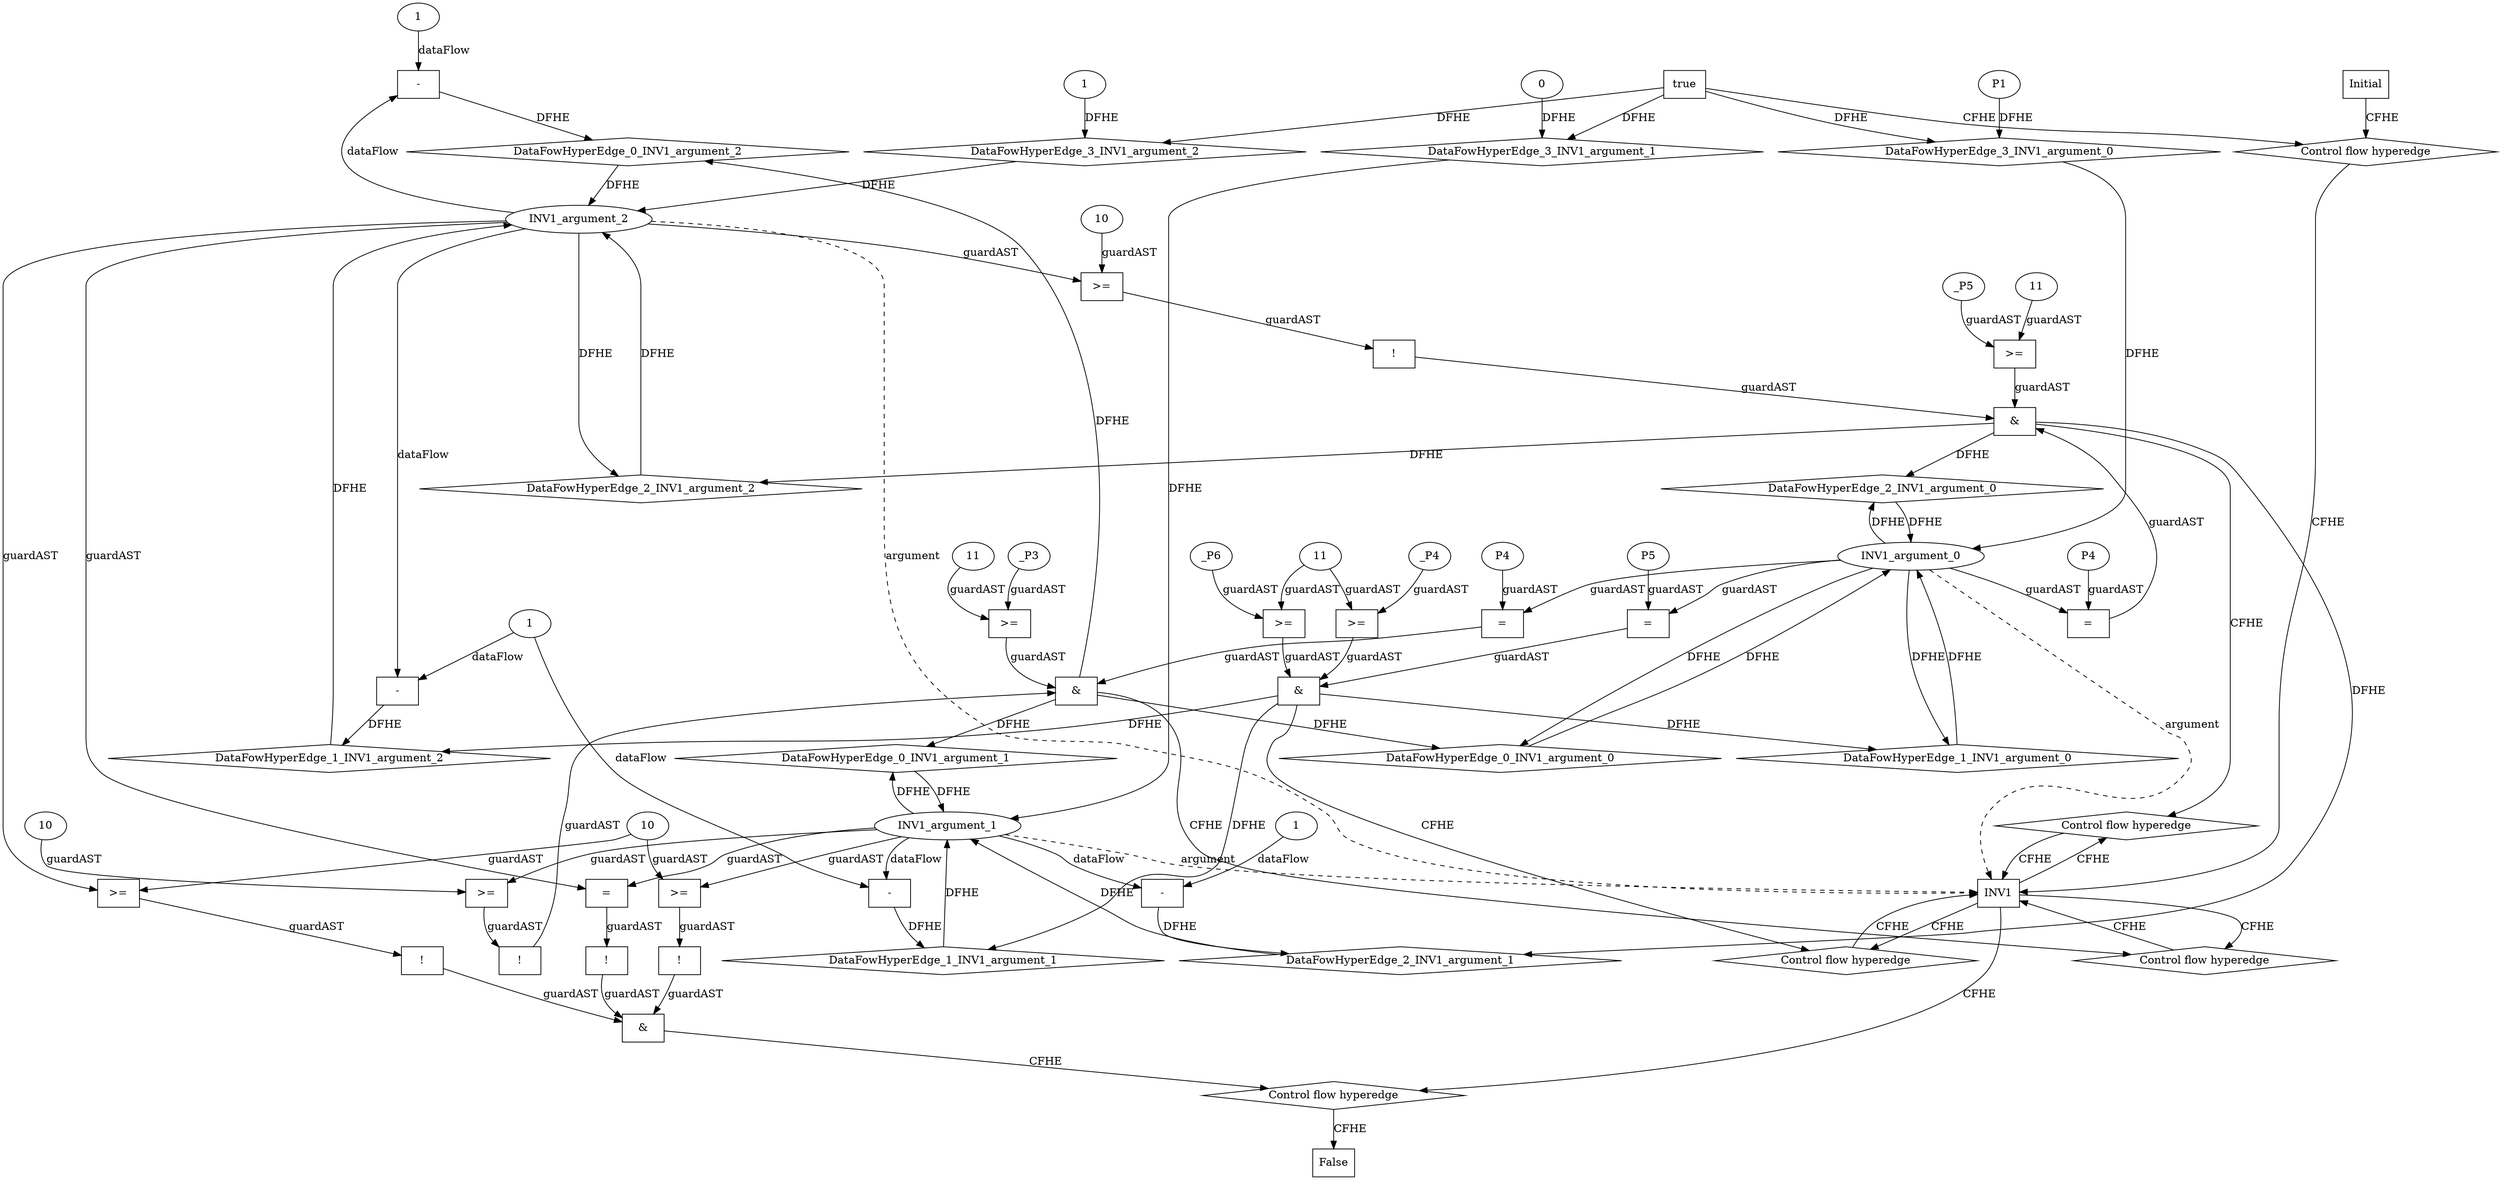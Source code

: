 // Horn Graph
digraph {
	"xxxINV1___INV1_0xxxdataFlow_0_node_0" [label="-"  nodeName="xxxINV1___INV1_0xxxdataFlow_0_node_0" class=Operator GNNNodeID=3 shape=rect]
	"xxxINV1___INV1_0xxxdataFlow_0_node_2" [label="1"  nodeName="xxxINV1___INV1_0xxxdataFlow_0_node_2" class=IdealInt GNNNodeID=4]
		"INV1_argument_2" -> "xxxINV1___INV1_0xxxdataFlow_0_node_0" [ label="dataFlow"]
		"xxxINV1___INV1_0xxxdataFlow_0_node_2" -> "xxxINV1___INV1_0xxxdataFlow_0_node_0" [ label="dataFlow"]
	"xxxINV1___INV1_0xxxguard_0_node_0" [label="!"  nodeName="xxxINV1___INV1_0xxxguard_0_node_0" class=Operator GNNNodeID=5 shape=rect]
	"xxxINV1___INV1_0xxxguard_0_node_1" [label=">="  nodeName="xxxINV1___INV1_0xxxguard_0_node_1" class=Operator GNNNodeID=6 shape=rect]
	"xxxINV1___INV1_0xxxguard_0_node_2" [label="10"  nodeName="xxxINV1___INV1_0xxxguard_0_node_2" class=IdealInt GNNNodeID=7]
		"xxxINV1___INV1_0xxxguard_0_node_1" -> "xxxINV1___INV1_0xxxguard_0_node_0" [ label="guardAST"]
		"xxxINV1___INV1_0xxxguard_0_node_2" -> "xxxINV1___INV1_0xxxguard_0_node_1" [ label="guardAST"]
		"INV1_argument_1" -> "xxxINV1___INV1_0xxxguard_0_node_1" [ label="guardAST"]
	"xxxINV1___INV1_0xxxguard1_node_0" [label=">="  nodeName="xxxINV1___INV1_0xxxguard1_node_0" class=Operator GNNNodeID=8 shape=rect]
	"xxxINV1___INV1_0xxxguard1_node_1" [label="11"  nodeName="xxxINV1___INV1_0xxxguard1_node_1" class=IdealInt GNNNodeID=9]
	"xxxINV1___INV1_0xxxguard1_node_2" [label="_P3"  nodeName="xxxINV1___INV1_0xxxguard1_node_2" class=symbolicConstant GNNNodeID=10]
		"xxxINV1___INV1_0xxxguard1_node_1" -> "xxxINV1___INV1_0xxxguard1_node_0" [ label="guardAST"]
		"xxxINV1___INV1_0xxxguard1_node_2" -> "xxxINV1___INV1_0xxxguard1_node_0" [ label="guardAST"]
	"xxxINV1___INV1_0xxxguard2_node_0" [label="="  nodeName="xxxINV1___INV1_0xxxguard2_node_0" class=Operator GNNNodeID=11 shape=rect]
	"xxxINV1___INV1_0xxxguard2_node_1" [label="P4"  nodeName="xxxINV1___INV1_0xxxguard2_node_1" class=symbolicConstant GNNNodeID=12]
		"xxxINV1___INV1_0xxxguard2_node_1" -> "xxxINV1___INV1_0xxxguard2_node_0" [ label="guardAST"]
		"INV1_argument_0" -> "xxxINV1___INV1_0xxxguard2_node_0" [ label="guardAST"]
	"xxxINV1___INV1_1xxxdataFlow_0_node_0" [label="-"  nodeName="xxxINV1___INV1_1xxxdataFlow_0_node_0" class=Operator GNNNodeID=13 shape=rect]
	"xxxINV1___INV1_1xxxdataFlow_0_node_2" [label="1"  nodeName="xxxINV1___INV1_1xxxdataFlow_0_node_2" class=IdealInt GNNNodeID=14]
		"INV1_argument_1" -> "xxxINV1___INV1_1xxxdataFlow_0_node_0" [ label="dataFlow"]
		"xxxINV1___INV1_1xxxdataFlow_0_node_2" -> "xxxINV1___INV1_1xxxdataFlow_0_node_0" [ label="dataFlow"]
	"xxxINV1___INV1_1xxxdataFlow1_node_0" [label="-"  nodeName="xxxINV1___INV1_1xxxdataFlow1_node_0" class=Operator GNNNodeID=15 shape=rect]
		"INV1_argument_2" -> "xxxINV1___INV1_1xxxdataFlow1_node_0" [ label="dataFlow"]
		"xxxINV1___INV1_1xxxdataFlow_0_node_2" -> "xxxINV1___INV1_1xxxdataFlow1_node_0" [ label="dataFlow"]
	"xxxINV1___INV1_1xxxguard_0_node_0" [label=">="  nodeName="xxxINV1___INV1_1xxxguard_0_node_0" class=Operator GNNNodeID=16 shape=rect]
	"xxxINV1___INV1_1xxxguard_0_node_1" [label="11"  nodeName="xxxINV1___INV1_1xxxguard_0_node_1" class=IdealInt GNNNodeID=17]
	"xxxINV1___INV1_1xxxguard_0_node_2" [label="_P6"  nodeName="xxxINV1___INV1_1xxxguard_0_node_2" class=symbolicConstant GNNNodeID=18]
		"xxxINV1___INV1_1xxxguard_0_node_1" -> "xxxINV1___INV1_1xxxguard_0_node_0" [ label="guardAST"]
		"xxxINV1___INV1_1xxxguard_0_node_2" -> "xxxINV1___INV1_1xxxguard_0_node_0" [ label="guardAST"]
	"xxxINV1___INV1_1xxxguard1_node_0" [label=">="  nodeName="xxxINV1___INV1_1xxxguard1_node_0" class=Operator GNNNodeID=19 shape=rect]
	"xxxINV1___INV1_1xxxguard1_node_2" [label="_P4"  nodeName="xxxINV1___INV1_1xxxguard1_node_2" class=symbolicConstant GNNNodeID=20]
		"xxxINV1___INV1_1xxxguard_0_node_1" -> "xxxINV1___INV1_1xxxguard1_node_0" [ label="guardAST"]
		"xxxINV1___INV1_1xxxguard1_node_2" -> "xxxINV1___INV1_1xxxguard1_node_0" [ label="guardAST"]
	"xxxINV1___INV1_1xxxguard2_node_0" [label="="  nodeName="xxxINV1___INV1_1xxxguard2_node_0" class=Operator GNNNodeID=21 shape=rect]
	"xxxINV1___INV1_1xxxguard2_node_1" [label="P5"  nodeName="xxxINV1___INV1_1xxxguard2_node_1" class=symbolicConstant GNNNodeID=22]
		"xxxINV1___INV1_1xxxguard2_node_1" -> "xxxINV1___INV1_1xxxguard2_node_0" [ label="guardAST"]
		"INV1_argument_0" -> "xxxINV1___INV1_1xxxguard2_node_0" [ label="guardAST"]
	"xxxINV1___INV1_2xxxdataFlow_0_node_0" [label="-"  nodeName="xxxINV1___INV1_2xxxdataFlow_0_node_0" class=Operator GNNNodeID=23 shape=rect]
	"xxxINV1___INV1_2xxxdataFlow_0_node_2" [label="1"  nodeName="xxxINV1___INV1_2xxxdataFlow_0_node_2" class=IdealInt GNNNodeID=24]
		"INV1_argument_1" -> "xxxINV1___INV1_2xxxdataFlow_0_node_0" [ label="dataFlow"]
		"xxxINV1___INV1_2xxxdataFlow_0_node_2" -> "xxxINV1___INV1_2xxxdataFlow_0_node_0" [ label="dataFlow"]
	"xxxINV1___INV1_2xxxguard_0_node_0" [label="!"  nodeName="xxxINV1___INV1_2xxxguard_0_node_0" class=Operator GNNNodeID=25 shape=rect]
	"xxxINV1___INV1_2xxxguard_0_node_1" [label=">="  nodeName="xxxINV1___INV1_2xxxguard_0_node_1" class=Operator GNNNodeID=26 shape=rect]
	"xxxINV1___INV1_2xxxguard_0_node_2" [label="10"  nodeName="xxxINV1___INV1_2xxxguard_0_node_2" class=IdealInt GNNNodeID=27]
		"xxxINV1___INV1_2xxxguard_0_node_1" -> "xxxINV1___INV1_2xxxguard_0_node_0" [ label="guardAST"]
		"xxxINV1___INV1_2xxxguard_0_node_2" -> "xxxINV1___INV1_2xxxguard_0_node_1" [ label="guardAST"]
		"INV1_argument_2" -> "xxxINV1___INV1_2xxxguard_0_node_1" [ label="guardAST"]
	"xxxINV1___INV1_2xxxguard1_node_0" [label=">="  nodeName="xxxINV1___INV1_2xxxguard1_node_0" class=Operator GNNNodeID=28 shape=rect]
	"xxxINV1___INV1_2xxxguard1_node_1" [label="11"  nodeName="xxxINV1___INV1_2xxxguard1_node_1" class=IdealInt GNNNodeID=29]
	"xxxINV1___INV1_2xxxguard1_node_2" [label="_P5"  nodeName="xxxINV1___INV1_2xxxguard1_node_2" class=symbolicConstant GNNNodeID=30]
		"xxxINV1___INV1_2xxxguard1_node_1" -> "xxxINV1___INV1_2xxxguard1_node_0" [ label="guardAST"]
		"xxxINV1___INV1_2xxxguard1_node_2" -> "xxxINV1___INV1_2xxxguard1_node_0" [ label="guardAST"]
	"xxxINV1___INV1_2xxxguard2_node_0" [label="="  nodeName="xxxINV1___INV1_2xxxguard2_node_0" class=Operator GNNNodeID=31 shape=rect]
	"xxxINV1___INV1_2xxxguard2_node_1" [label="P4"  nodeName="xxxINV1___INV1_2xxxguard2_node_1" class=symbolicConstant GNNNodeID=32]
		"xxxINV1___INV1_2xxxguard2_node_1" -> "xxxINV1___INV1_2xxxguard2_node_0" [ label="guardAST"]
		"INV1_argument_0" -> "xxxINV1___INV1_2xxxguard2_node_0" [ label="guardAST"]
	"xxxINV1___Initial_3xxxdataFlow_0_node_0" [label="P1"  nodeName="xxxINV1___Initial_3xxxdataFlow_0_node_0" class=symbolicConstant GNNNodeID=33]
	"xxxINV1___Initial_3xxxdataFlow1_node_0" [label="0"  nodeName="xxxINV1___Initial_3xxxdataFlow1_node_0" class=IdealInt GNNNodeID=34]
	"xxxINV1___Initial_3xxxdataFlow2_node_0" [label="1"  nodeName="xxxINV1___Initial_3xxxdataFlow2_node_0" class=IdealInt GNNNodeID=35]
	"xxxFALSE___INV1_4xxxguard_0_node_0" [label="!"  nodeName="xxxFALSE___INV1_4xxxguard_0_node_0" class=Operator GNNNodeID=36 shape=rect]
	"xxxFALSE___INV1_4xxxguard_0_node_1" [label=">="  nodeName="xxxFALSE___INV1_4xxxguard_0_node_1" class=Operator GNNNodeID=37 shape=rect]
	"xxxFALSE___INV1_4xxxguard_0_node_2" [label="10"  nodeName="xxxFALSE___INV1_4xxxguard_0_node_2" class=IdealInt GNNNodeID=38]
		"xxxFALSE___INV1_4xxxguard_0_node_1" -> "xxxFALSE___INV1_4xxxguard_0_node_0" [ label="guardAST"]
		"xxxFALSE___INV1_4xxxguard_0_node_2" -> "xxxFALSE___INV1_4xxxguard_0_node_1" [ label="guardAST"]
		"INV1_argument_1" -> "xxxFALSE___INV1_4xxxguard_0_node_1" [ label="guardAST"]
	"xxxFALSE___INV1_4xxxguard1_node_0" [label="!"  nodeName="xxxFALSE___INV1_4xxxguard1_node_0" class=Operator GNNNodeID=39 shape=rect]
	"xxxFALSE___INV1_4xxxguard1_node_1" [label=">="  nodeName="xxxFALSE___INV1_4xxxguard1_node_1" class=Operator GNNNodeID=40 shape=rect]
		"xxxFALSE___INV1_4xxxguard1_node_1" -> "xxxFALSE___INV1_4xxxguard1_node_0" [ label="guardAST"]
		"xxxFALSE___INV1_4xxxguard_0_node_2" -> "xxxFALSE___INV1_4xxxguard1_node_1" [ label="guardAST"]
		"INV1_argument_2" -> "xxxFALSE___INV1_4xxxguard1_node_1" [ label="guardAST"]
	"xxxFALSE___INV1_4xxxguard2_node_0" [label="!"  nodeName="xxxFALSE___INV1_4xxxguard2_node_0" class=Operator GNNNodeID=41 shape=rect]
	"xxxFALSE___INV1_4xxxguard2_node_1" [label="="  nodeName="xxxFALSE___INV1_4xxxguard2_node_1" class=Operator GNNNodeID=42 shape=rect]
		"xxxFALSE___INV1_4xxxguard2_node_1" -> "xxxFALSE___INV1_4xxxguard2_node_0" [ label="guardAST"]
		"INV1_argument_1" -> "xxxFALSE___INV1_4xxxguard2_node_1" [ label="guardAST"]
		"INV1_argument_2" -> "xxxFALSE___INV1_4xxxguard2_node_1" [ label="guardAST"]
	"INV1" [label="INV1"  nodeName="INV1" class=CONTROL GNNNodeID=43 shape="rect"]
	"FALSE" [label="False"  nodeName=False class=CONTROL GNNNodeID=44 shape="rect"]
	"Initial" [label="Initial"  nodeName=Initial class=CONTROL GNNNodeID=45 shape="rect"]
	"ControlFowHyperEdge_0" [label="Control flow hyperedge"  hyperEdgeNodeID=0 nodeName=ControlFowHyperEdge_0 class=controlFlowHyperEdge shape="diamond"]
		"INV1" -> ControlFowHyperEdge_0 [ label="CFHE"]
		"ControlFowHyperEdge_0" -> "INV1" [ label="CFHE"]
	"ControlFowHyperEdge_1" [label="Control flow hyperedge"  hyperEdgeNodeID=1 nodeName=ControlFowHyperEdge_1 class=controlFlowHyperEdge shape="diamond"]
		"INV1" -> ControlFowHyperEdge_1 [ label="CFHE"]
		"ControlFowHyperEdge_1" -> "INV1" [ label="CFHE"]
	"ControlFowHyperEdge_2" [label="Control flow hyperedge"  hyperEdgeNodeID=2 nodeName=ControlFowHyperEdge_2 class=controlFlowHyperEdge shape="diamond"]
		"INV1" -> ControlFowHyperEdge_2 [ label="CFHE"]
		"ControlFowHyperEdge_2" -> "INV1" [ label="CFHE"]
	"ControlFowHyperEdge_3" [label="Control flow hyperedge"  hyperEdgeNodeID=3 nodeName=ControlFowHyperEdge_3 class=controlFlowHyperEdge shape="diamond"]
		"Initial" -> ControlFowHyperEdge_3 [ label="CFHE"]
		"ControlFowHyperEdge_3" -> "INV1" [ label="CFHE"]
	"ControlFowHyperEdge_4" [label="Control flow hyperedge"  hyperEdgeNodeID=4 nodeName=ControlFowHyperEdge_4 class=controlFlowHyperEdge shape="diamond"]
		"INV1" -> ControlFowHyperEdge_4 [ label="CFHE"]
		"ControlFowHyperEdge_4" -> "FALSE" [ label="CFHE"]
	"INV1_argument_0" [label="INV1_argument_0"  nodeName=argument0 class=argument shape=oval GNNNodeID=46 head="INV1"]
		"INV1_argument_0" -> "INV1" [ label="argument" style=dashed]
	"INV1_argument_1" [label="INV1_argument_1"  nodeName=argument1 class=argument shape=oval GNNNodeID=46 head="INV1"]
		"INV1_argument_1" -> "INV1" [ label="argument" style=dashed]
	"INV1_argument_2" [label="INV1_argument_2"  nodeName=argument2 class=argument shape=oval GNNNodeID=46 head="INV1"]
		"INV1_argument_2" -> "INV1" [ label="argument" style=dashed]
	"xxxINV1___INV1_0xxx_and" [label="&"  andName="xxxINV1___INV1_0xxx_and" class=Operator shape=rect]
		"xxxINV1___INV1_0xxxguard_0_node_0" -> "xxxINV1___INV1_0xxx_and" [ label="guardAST"]
		"xxxINV1___INV1_0xxxguard1_node_0" -> "xxxINV1___INV1_0xxx_and" [ label="guardAST"]
		"xxxINV1___INV1_0xxxguard2_node_0" -> "xxxINV1___INV1_0xxx_and" [ label="guardAST"]
		"xxxINV1___INV1_0xxx_and" -> "ControlFowHyperEdge_0" [ label="CFHE"]
	"xxxINV1___INV1_1xxx_and" [label="&"  andName="xxxINV1___INV1_1xxx_and" class=Operator shape=rect]
		"xxxINV1___INV1_1xxxguard_0_node_0" -> "xxxINV1___INV1_1xxx_and" [ label="guardAST"]
		"xxxINV1___INV1_1xxxguard1_node_0" -> "xxxINV1___INV1_1xxx_and" [ label="guardAST"]
		"xxxINV1___INV1_1xxxguard2_node_0" -> "xxxINV1___INV1_1xxx_and" [ label="guardAST"]
		"xxxINV1___INV1_1xxx_and" -> "ControlFowHyperEdge_1" [ label="CFHE"]
	"xxxINV1___INV1_2xxx_and" [label="&"  andName="xxxINV1___INV1_2xxx_and" class=Operator shape=rect]
		"xxxINV1___INV1_2xxxguard_0_node_0" -> "xxxINV1___INV1_2xxx_and" [ label="guardAST"]
		"xxxINV1___INV1_2xxxguard1_node_0" -> "xxxINV1___INV1_2xxx_and" [ label="guardAST"]
		"xxxINV1___INV1_2xxxguard2_node_0" -> "xxxINV1___INV1_2xxx_and" [ label="guardAST"]
		"xxxINV1___INV1_2xxx_and" -> "ControlFowHyperEdge_2" [ label="CFHE"]
	"true_3" [label="true"  nodeName="true_3" class=true shape=rect]
		"true_3" -> "ControlFowHyperEdge_3" [ label="CFHE"]
	"xxxFALSE___INV1_4xxx_and" [label="&"  andName="xxxFALSE___INV1_4xxx_and" class=Operator shape=rect]
		"xxxFALSE___INV1_4xxxguard_0_node_0" -> "xxxFALSE___INV1_4xxx_and" [ label="guardAST"]
		"xxxFALSE___INV1_4xxxguard1_node_0" -> "xxxFALSE___INV1_4xxx_and" [ label="guardAST"]
		"xxxFALSE___INV1_4xxxguard2_node_0" -> "xxxFALSE___INV1_4xxx_and" [ label="guardAST"]
		"xxxFALSE___INV1_4xxx_and" -> "ControlFowHyperEdge_4" [ label="CFHE"]
		"INV1_argument_0" -> "DataFowHyperEdge_0_INV1_argument_0" [ label="DFHE"]
	"DataFowHyperEdge_0_INV1_argument_0" [label="DataFowHyperEdge_0_INV1_argument_0"  nodeName="DataFowHyperEdge_0_INV1_argument_0" class=DataFlowHyperedge shape=diamond]
		"DataFowHyperEdge_0_INV1_argument_0" -> "INV1_argument_0" [ label="DFHE"]
		"xxxINV1___INV1_0xxx_and" -> "DataFowHyperEdge_0_INV1_argument_0" [ label="DFHE"]
		"INV1_argument_1" -> "DataFowHyperEdge_0_INV1_argument_1" [ label="DFHE"]
	"DataFowHyperEdge_0_INV1_argument_1" [label="DataFowHyperEdge_0_INV1_argument_1"  nodeName="DataFowHyperEdge_0_INV1_argument_1" class=DataFlowHyperedge shape=diamond]
		"DataFowHyperEdge_0_INV1_argument_1" -> "INV1_argument_1" [ label="DFHE"]
		"xxxINV1___INV1_0xxx_and" -> "DataFowHyperEdge_0_INV1_argument_1" [ label="DFHE"]
		"INV1_argument_0" -> "DataFowHyperEdge_1_INV1_argument_0" [ label="DFHE"]
	"DataFowHyperEdge_1_INV1_argument_0" [label="DataFowHyperEdge_1_INV1_argument_0"  nodeName="DataFowHyperEdge_1_INV1_argument_0" class=DataFlowHyperedge shape=diamond]
		"DataFowHyperEdge_1_INV1_argument_0" -> "INV1_argument_0" [ label="DFHE"]
		"xxxINV1___INV1_1xxx_and" -> "DataFowHyperEdge_1_INV1_argument_0" [ label="DFHE"]
		"INV1_argument_0" -> "DataFowHyperEdge_2_INV1_argument_0" [ label="DFHE"]
	"DataFowHyperEdge_2_INV1_argument_0" [label="DataFowHyperEdge_2_INV1_argument_0"  nodeName="DataFowHyperEdge_2_INV1_argument_0" class=DataFlowHyperedge shape=diamond]
		"DataFowHyperEdge_2_INV1_argument_0" -> "INV1_argument_0" [ label="DFHE"]
		"xxxINV1___INV1_2xxx_and" -> "DataFowHyperEdge_2_INV1_argument_0" [ label="DFHE"]
		"INV1_argument_2" -> "DataFowHyperEdge_2_INV1_argument_2" [ label="DFHE"]
	"DataFowHyperEdge_2_INV1_argument_2" [label="DataFowHyperEdge_2_INV1_argument_2"  nodeName="DataFowHyperEdge_2_INV1_argument_2" class=DataFlowHyperedge shape=diamond]
		"DataFowHyperEdge_2_INV1_argument_2" -> "INV1_argument_2" [ label="DFHE"]
		"xxxINV1___INV1_2xxx_and" -> "DataFowHyperEdge_2_INV1_argument_2" [ label="DFHE"]
	"DataFowHyperEdge_0_INV1_argument_2" [label="DataFowHyperEdge_0_INV1_argument_2"  nodeName="DataFowHyperEdge_0_INV1_argument_2" class=DataFlowHyperedge shape=diamond]
		"DataFowHyperEdge_0_INV1_argument_2" -> "INV1_argument_2" [ label="DFHE"]
		"xxxINV1___INV1_0xxx_and" -> "DataFowHyperEdge_0_INV1_argument_2" [ label="DFHE"]
		"xxxINV1___INV1_0xxxdataFlow_0_node_0" -> "DataFowHyperEdge_0_INV1_argument_2" [ label="DFHE"]
	"DataFowHyperEdge_1_INV1_argument_1" [label="DataFowHyperEdge_1_INV1_argument_1"  nodeName="DataFowHyperEdge_1_INV1_argument_1" class=DataFlowHyperedge shape=diamond]
		"DataFowHyperEdge_1_INV1_argument_1" -> "INV1_argument_1" [ label="DFHE"]
		"xxxINV1___INV1_1xxx_and" -> "DataFowHyperEdge_1_INV1_argument_1" [ label="DFHE"]
		"xxxINV1___INV1_1xxxdataFlow_0_node_0" -> "DataFowHyperEdge_1_INV1_argument_1" [ label="DFHE"]
	"DataFowHyperEdge_1_INV1_argument_2" [label="DataFowHyperEdge_1_INV1_argument_2"  nodeName="DataFowHyperEdge_1_INV1_argument_2" class=DataFlowHyperedge shape=diamond]
		"DataFowHyperEdge_1_INV1_argument_2" -> "INV1_argument_2" [ label="DFHE"]
		"xxxINV1___INV1_1xxx_and" -> "DataFowHyperEdge_1_INV1_argument_2" [ label="DFHE"]
		"xxxINV1___INV1_1xxxdataFlow1_node_0" -> "DataFowHyperEdge_1_INV1_argument_2" [ label="DFHE"]
	"DataFowHyperEdge_2_INV1_argument_1" [label="DataFowHyperEdge_2_INV1_argument_1"  nodeName="DataFowHyperEdge_2_INV1_argument_1" class=DataFlowHyperedge shape=diamond]
		"DataFowHyperEdge_2_INV1_argument_1" -> "INV1_argument_1" [ label="DFHE"]
		"xxxINV1___INV1_2xxx_and" -> "DataFowHyperEdge_2_INV1_argument_1" [ label="DFHE"]
		"xxxINV1___INV1_2xxxdataFlow_0_node_0" -> "DataFowHyperEdge_2_INV1_argument_1" [ label="DFHE"]
	"DataFowHyperEdge_3_INV1_argument_0" [label="DataFowHyperEdge_3_INV1_argument_0"  nodeName="DataFowHyperEdge_3_INV1_argument_0" class=DataFlowHyperedge shape=diamond]
		"DataFowHyperEdge_3_INV1_argument_0" -> "INV1_argument_0" [ label="DFHE"]
		"true_3" -> "DataFowHyperEdge_3_INV1_argument_0" [ label="DFHE"]
		"xxxINV1___Initial_3xxxdataFlow_0_node_0" -> "DataFowHyperEdge_3_INV1_argument_0" [ label="DFHE"]
	"DataFowHyperEdge_3_INV1_argument_1" [label="DataFowHyperEdge_3_INV1_argument_1"  nodeName="DataFowHyperEdge_3_INV1_argument_1" class=DataFlowHyperedge shape=diamond]
		"DataFowHyperEdge_3_INV1_argument_1" -> "INV1_argument_1" [ label="DFHE"]
		"true_3" -> "DataFowHyperEdge_3_INV1_argument_1" [ label="DFHE"]
		"xxxINV1___Initial_3xxxdataFlow1_node_0" -> "DataFowHyperEdge_3_INV1_argument_1" [ label="DFHE"]
	"DataFowHyperEdge_3_INV1_argument_2" [label="DataFowHyperEdge_3_INV1_argument_2"  nodeName="DataFowHyperEdge_3_INV1_argument_2" class=DataFlowHyperedge shape=diamond]
		"DataFowHyperEdge_3_INV1_argument_2" -> "INV1_argument_2" [ label="DFHE"]
		"true_3" -> "DataFowHyperEdge_3_INV1_argument_2" [ label="DFHE"]
		"xxxINV1___Initial_3xxxdataFlow2_node_0" -> "DataFowHyperEdge_3_INV1_argument_2" [ label="DFHE"]
}
